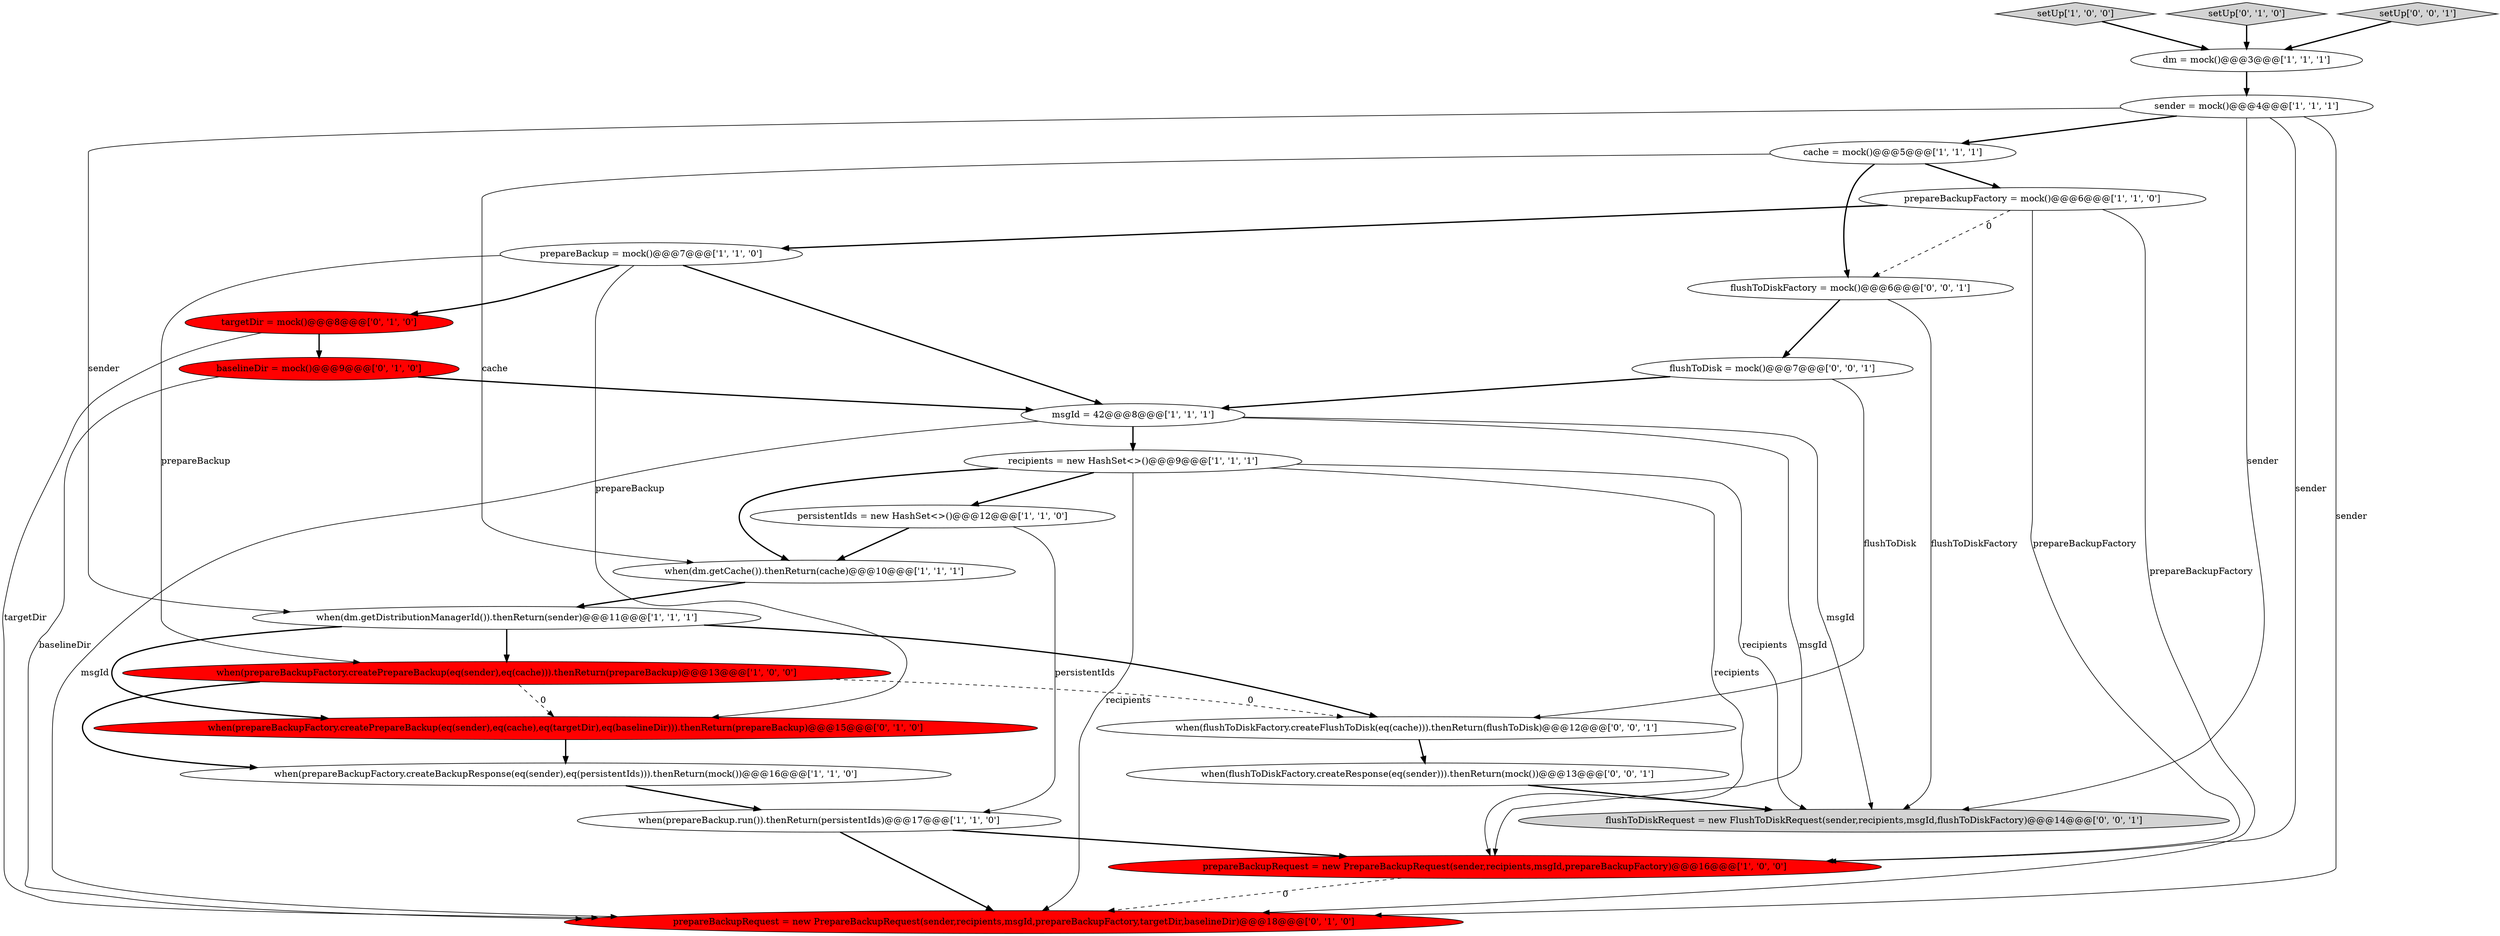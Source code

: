 digraph {
13 [style = filled, label = "when(dm.getDistributionManagerId()).thenReturn(sender)@@@11@@@['1', '1', '1']", fillcolor = white, shape = ellipse image = "AAA0AAABBB1BBB"];
2 [style = filled, label = "dm = mock()@@@3@@@['1', '1', '1']", fillcolor = white, shape = ellipse image = "AAA0AAABBB1BBB"];
14 [style = filled, label = "prepareBackupFactory = mock()@@@6@@@['1', '1', '0']", fillcolor = white, shape = ellipse image = "AAA0AAABBB1BBB"];
10 [style = filled, label = "persistentIds = new HashSet<>()@@@12@@@['1', '1', '0']", fillcolor = white, shape = ellipse image = "AAA0AAABBB1BBB"];
4 [style = filled, label = "when(prepareBackupFactory.createBackupResponse(eq(sender),eq(persistentIds))).thenReturn(mock())@@@16@@@['1', '1', '0']", fillcolor = white, shape = ellipse image = "AAA0AAABBB1BBB"];
21 [style = filled, label = "flushToDisk = mock()@@@7@@@['0', '0', '1']", fillcolor = white, shape = ellipse image = "AAA0AAABBB3BBB"];
9 [style = filled, label = "when(prepareBackupFactory.createPrepareBackup(eq(sender),eq(cache))).thenReturn(prepareBackup)@@@13@@@['1', '0', '0']", fillcolor = red, shape = ellipse image = "AAA1AAABBB1BBB"];
6 [style = filled, label = "sender = mock()@@@4@@@['1', '1', '1']", fillcolor = white, shape = ellipse image = "AAA0AAABBB1BBB"];
0 [style = filled, label = "setUp['1', '0', '0']", fillcolor = lightgray, shape = diamond image = "AAA0AAABBB1BBB"];
11 [style = filled, label = "when(dm.getCache()).thenReturn(cache)@@@10@@@['1', '1', '1']", fillcolor = white, shape = ellipse image = "AAA0AAABBB1BBB"];
19 [style = filled, label = "setUp['0', '1', '0']", fillcolor = lightgray, shape = diamond image = "AAA0AAABBB2BBB"];
18 [style = filled, label = "prepareBackupRequest = new PrepareBackupRequest(sender,recipients,msgId,prepareBackupFactory,targetDir,baselineDir)@@@18@@@['0', '1', '0']", fillcolor = red, shape = ellipse image = "AAA1AAABBB2BBB"];
5 [style = filled, label = "when(prepareBackup.run()).thenReturn(persistentIds)@@@17@@@['1', '1', '0']", fillcolor = white, shape = ellipse image = "AAA0AAABBB1BBB"];
15 [style = filled, label = "when(prepareBackupFactory.createPrepareBackup(eq(sender),eq(cache),eq(targetDir),eq(baselineDir))).thenReturn(prepareBackup)@@@15@@@['0', '1', '0']", fillcolor = red, shape = ellipse image = "AAA1AAABBB2BBB"];
3 [style = filled, label = "msgId = 42@@@8@@@['1', '1', '1']", fillcolor = white, shape = ellipse image = "AAA0AAABBB1BBB"];
24 [style = filled, label = "when(flushToDiskFactory.createResponse(eq(sender))).thenReturn(mock())@@@13@@@['0', '0', '1']", fillcolor = white, shape = ellipse image = "AAA0AAABBB3BBB"];
22 [style = filled, label = "when(flushToDiskFactory.createFlushToDisk(eq(cache))).thenReturn(flushToDisk)@@@12@@@['0', '0', '1']", fillcolor = white, shape = ellipse image = "AAA0AAABBB3BBB"];
12 [style = filled, label = "prepareBackupRequest = new PrepareBackupRequest(sender,recipients,msgId,prepareBackupFactory)@@@16@@@['1', '0', '0']", fillcolor = red, shape = ellipse image = "AAA1AAABBB1BBB"];
20 [style = filled, label = "flushToDiskRequest = new FlushToDiskRequest(sender,recipients,msgId,flushToDiskFactory)@@@14@@@['0', '0', '1']", fillcolor = lightgray, shape = ellipse image = "AAA0AAABBB3BBB"];
1 [style = filled, label = "prepareBackup = mock()@@@7@@@['1', '1', '0']", fillcolor = white, shape = ellipse image = "AAA0AAABBB1BBB"];
17 [style = filled, label = "targetDir = mock()@@@8@@@['0', '1', '0']", fillcolor = red, shape = ellipse image = "AAA1AAABBB2BBB"];
25 [style = filled, label = "flushToDiskFactory = mock()@@@6@@@['0', '0', '1']", fillcolor = white, shape = ellipse image = "AAA0AAABBB3BBB"];
7 [style = filled, label = "recipients = new HashSet<>()@@@9@@@['1', '1', '1']", fillcolor = white, shape = ellipse image = "AAA0AAABBB1BBB"];
8 [style = filled, label = "cache = mock()@@@5@@@['1', '1', '1']", fillcolor = white, shape = ellipse image = "AAA0AAABBB1BBB"];
23 [style = filled, label = "setUp['0', '0', '1']", fillcolor = lightgray, shape = diamond image = "AAA0AAABBB3BBB"];
16 [style = filled, label = "baselineDir = mock()@@@9@@@['0', '1', '0']", fillcolor = red, shape = ellipse image = "AAA1AAABBB2BBB"];
7->12 [style = solid, label="recipients"];
16->3 [style = bold, label=""];
7->11 [style = bold, label=""];
14->12 [style = solid, label="prepareBackupFactory"];
7->10 [style = bold, label=""];
14->25 [style = dashed, label="0"];
2->6 [style = bold, label=""];
6->12 [style = solid, label="sender"];
9->4 [style = bold, label=""];
0->2 [style = bold, label=""];
1->3 [style = bold, label=""];
25->20 [style = solid, label="flushToDiskFactory"];
8->14 [style = bold, label=""];
6->18 [style = solid, label="sender"];
21->22 [style = solid, label="flushToDisk"];
9->22 [style = dashed, label="0"];
7->20 [style = solid, label="recipients"];
5->18 [style = bold, label=""];
19->2 [style = bold, label=""];
17->18 [style = solid, label="targetDir"];
1->9 [style = solid, label="prepareBackup"];
14->1 [style = bold, label=""];
14->18 [style = solid, label="prepareBackupFactory"];
1->17 [style = bold, label=""];
24->20 [style = bold, label=""];
6->13 [style = solid, label="sender"];
7->18 [style = solid, label="recipients"];
3->7 [style = bold, label=""];
5->12 [style = bold, label=""];
3->12 [style = solid, label="msgId"];
9->15 [style = dashed, label="0"];
11->13 [style = bold, label=""];
6->8 [style = bold, label=""];
16->18 [style = solid, label="baselineDir"];
15->4 [style = bold, label=""];
1->15 [style = solid, label="prepareBackup"];
3->20 [style = solid, label="msgId"];
6->20 [style = solid, label="sender"];
12->18 [style = dashed, label="0"];
10->5 [style = solid, label="persistentIds"];
3->18 [style = solid, label="msgId"];
13->9 [style = bold, label=""];
13->15 [style = bold, label=""];
13->22 [style = bold, label=""];
22->24 [style = bold, label=""];
23->2 [style = bold, label=""];
4->5 [style = bold, label=""];
8->25 [style = bold, label=""];
8->11 [style = solid, label="cache"];
17->16 [style = bold, label=""];
25->21 [style = bold, label=""];
21->3 [style = bold, label=""];
10->11 [style = bold, label=""];
}
